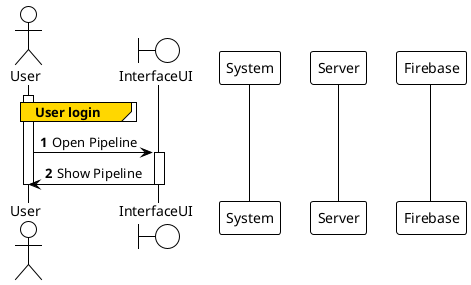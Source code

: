 @startuml
'https://plantuml.com/sequence-diagram
!theme plain

autonumber

actor User
boundary InterfaceUI
participant System
participant Server
participant Firebase

activate User
group#Gold User login

end
User -> InterfaceUI: Open Pipeline

activate InterfaceUI
User <- InterfaceUI: Show Pipeline
deactivate InterfaceUI

deactivate User

@enduml
